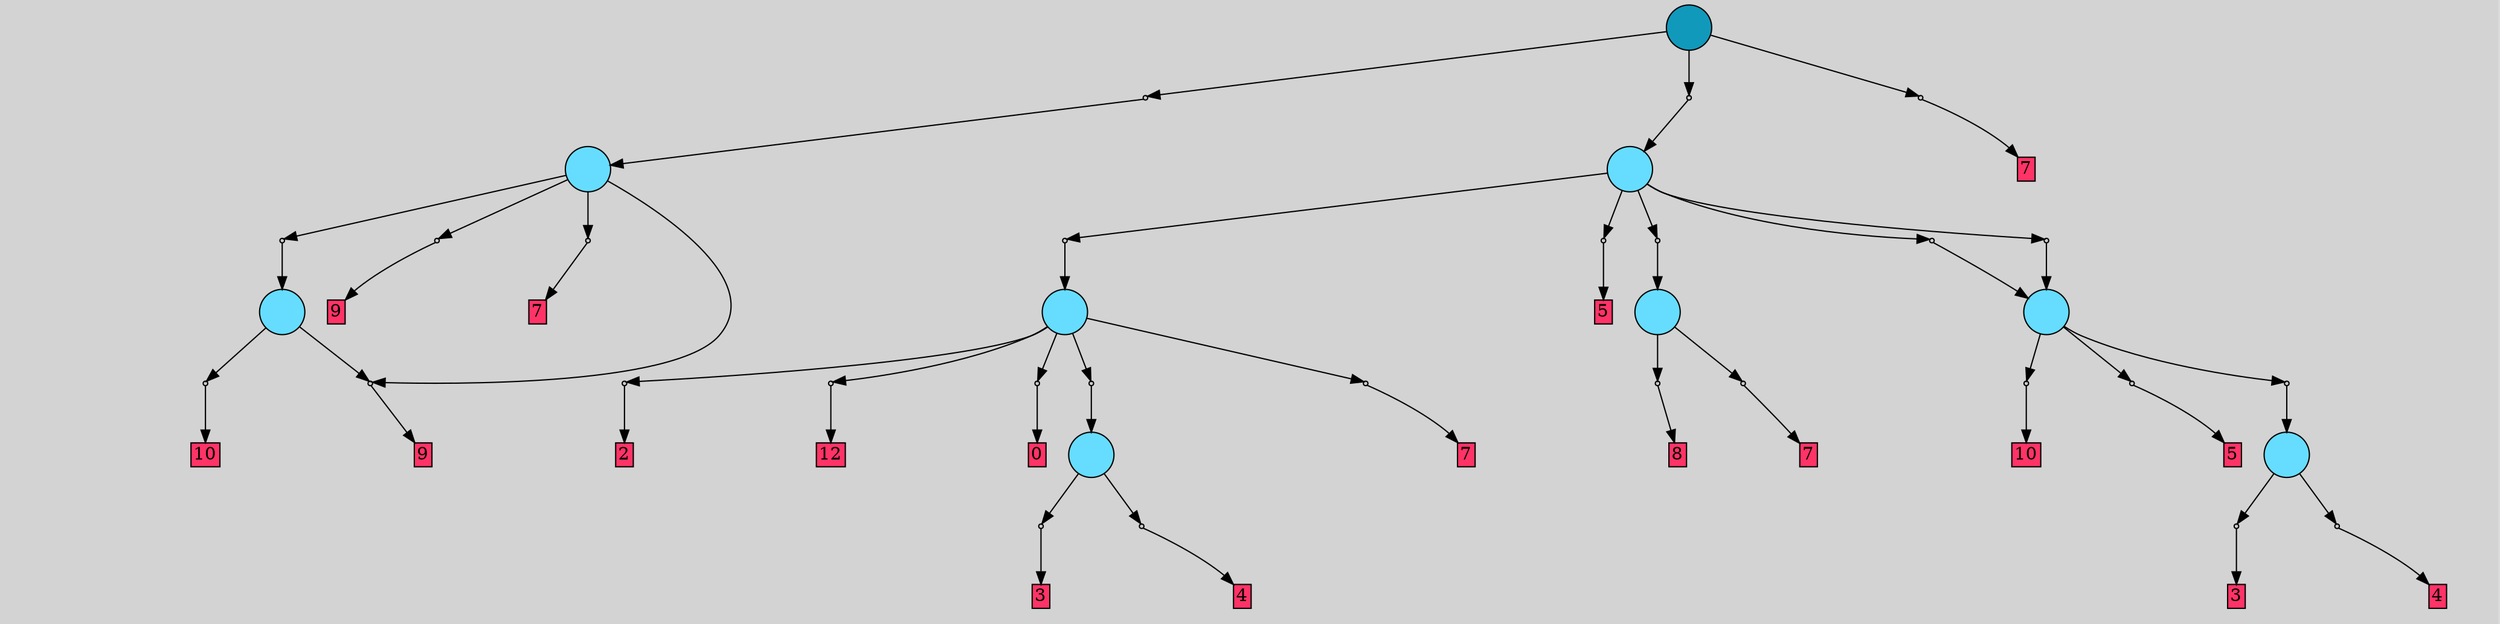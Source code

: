 // File exported with GEGELATI v1.3.1
// On the 2024-04-08 17:52:57
// With the File::TPGGraphDotExporter
digraph{
	graph[pad = "0.212, 0.055" bgcolor = lightgray]
	node[shape=circle style = filled label = ""]
		T9 [fillcolor="#66ddff"]
		T111 [fillcolor="#66ddff"]
		T925 [fillcolor="#66ddff"]
		T926 [fillcolor="#66ddff"]
		T927 [fillcolor="#66ddff"]
		T928 [fillcolor="#66ddff"]
		T929 [fillcolor="#66ddff"]
		T930 [fillcolor="#66ddff"]
		T1004 [fillcolor="#1199bb"]
		P19407 [fillcolor="#cccccc" shape=point] //-6|
		I19407 [shape=box style=invis label="11|4&2|0#1|6&#92;n2|0&2|0#0|4&#92;n"]
		P19407 -> I19407[style=invis]
		A12820 [fillcolor="#ff3366" shape=box margin=0.03 width=0 height=0 label="9"]
		T9 -> P19407 -> A12820
		P19408 [fillcolor="#cccccc" shape=point] //2|
		I19408 [shape=box style=invis label="11|0&2|0#2|5&#92;n"]
		P19408 -> I19408[style=invis]
		A12821 [fillcolor="#ff3366" shape=box margin=0.03 width=0 height=0 label="10"]
		T9 -> P19408 -> A12821
		P19409 [fillcolor="#cccccc" shape=point] //-5|
		I19409 [shape=box style=invis label="9|0&0|2#0|0&#92;n4|0&2|4#0|0&#92;n"]
		P19409 -> I19409[style=invis]
		T111 -> P19409 -> T9
		P19410 [fillcolor="#cccccc" shape=point] //7|
		I19410 [shape=box style=invis label="5|0&2|0#2|2&#92;n"]
		P19410 -> I19410[style=invis]
		A12822 [fillcolor="#ff3366" shape=box margin=0.03 width=0 height=0 label="9"]
		T111 -> P19410 -> A12822
		P19411 [fillcolor="#cccccc" shape=point] //2|
		I19411 [shape=box style=invis label="8|7&2|4#0|5&#92;n3|0&0|7#0|1&#92;n"]
		P19411 -> I19411[style=invis]
		A12823 [fillcolor="#ff3366" shape=box margin=0.03 width=0 height=0 label="7"]
		T111 -> P19411 -> A12823
		T111 -> P19407
		P19412 [fillcolor="#cccccc" shape=point] //-6|
		I19412 [shape=box style=invis label="6|2&2|7#0|5&#92;n0|0&0|2#2|2&#92;n"]
		P19412 -> I19412[style=invis]
		A12824 [fillcolor="#ff3366" shape=box margin=0.03 width=0 height=0 label="5"]
		T929 -> P19412 -> A12824
		P19413 [fillcolor="#cccccc" shape=point] //7|
		I19413 [shape=box style=invis label="2|0&2|6#2|2&#92;n"]
		P19413 -> I19413[style=invis]
		T929 -> P19413 -> T927
		P19414 [fillcolor="#cccccc" shape=point] //4|
		I19414 [shape=box style=invis label="10|0&2|6#1|6&#92;n"]
		P19414 -> I19414[style=invis]
		A12825 [fillcolor="#ff3366" shape=box margin=0.03 width=0 height=0 label="10"]
		T927 -> P19414 -> A12825
		P19415 [fillcolor="#cccccc" shape=point] //6|
		I19415 [shape=box style=invis label=""]
		P19415 -> I19415[style=invis]
		A12826 [fillcolor="#ff3366" shape=box margin=0.03 width=0 height=0 label="3"]
		T928 -> P19415 -> A12826
		P19416 [fillcolor="#cccccc" shape=point] //-1|
		I19416 [shape=box style=invis label="0|7&2|6#2|1&#92;n1|0&0|7#0|4&#92;n"]
		P19416 -> I19416[style=invis]
		T929 -> P19416 -> T925
		P19417 [fillcolor="#cccccc" shape=point] //3|
		I19417 [shape=box style=invis label="4|7&0|7#2|7&#92;n7|0&0|7#2|1&#92;n"]
		P19417 -> I19417[style=invis]
		A12827 [fillcolor="#ff3366" shape=box margin=0.03 width=0 height=0 label="5"]
		T927 -> P19417 -> A12827
		P19418 [fillcolor="#cccccc" shape=point] //6|
		I19418 [shape=box style=invis label=""]
		P19418 -> I19418[style=invis]
		A12828 [fillcolor="#ff3366" shape=box margin=0.03 width=0 height=0 label="3"]
		T930 -> P19418 -> A12828
		P19419 [fillcolor="#cccccc" shape=point] //3|
		I19419 [shape=box style=invis label="1|0&2|5#2|1&#92;n"]
		P19419 -> I19419[style=invis]
		A12829 [fillcolor="#ff3366" shape=box margin=0.03 width=0 height=0 label="4"]
		T928 -> P19419 -> A12829
		P19420 [fillcolor="#cccccc" shape=point] //7|
		I19420 [shape=box style=invis label="2|0&2|6#2|2&#92;n"]
		P19420 -> I19420[style=invis]
		T929 -> P19420 -> T927
		P19421 [fillcolor="#cccccc" shape=point] //-3|
		I19421 [shape=box style=invis label=""]
		P19421 -> I19421[style=invis]
		A12830 [fillcolor="#ff3366" shape=box margin=0.03 width=0 height=0 label="7"]
		T925 -> P19421 -> A12830
		P19422 [fillcolor="#cccccc" shape=point] //0|
		I19422 [shape=box style=invis label="7|0&2|4#1|2&#92;n"]
		P19422 -> I19422[style=invis]
		T929 -> P19422 -> T926
		P19423 [fillcolor="#cccccc" shape=point] //-1|
		I19423 [shape=box style=invis label="0|3&0|3#2|2&#92;n4|0&2|3#0|3&#92;n"]
		P19423 -> I19423[style=invis]
		T926 -> P19423 -> T930
		P19424 [fillcolor="#cccccc" shape=point] //2|
		I19424 [shape=box style=invis label="11|0&0|0#2|3&#92;n"]
		P19424 -> I19424[style=invis]
		T927 -> P19424 -> T928
		P19425 [fillcolor="#cccccc" shape=point] //5|
		I19425 [shape=box style=invis label="10|0&2|0#1|0&#92;n"]
		P19425 -> I19425[style=invis]
		A12831 [fillcolor="#ff3366" shape=box margin=0.03 width=0 height=0 label="8"]
		T925 -> P19425 -> A12831
		P19426 [fillcolor="#cccccc" shape=point] //-2|
		I19426 [shape=box style=invis label="7|0&2|6#2|7&#92;n"]
		P19426 -> I19426[style=invis]
		A12832 [fillcolor="#ff3366" shape=box margin=0.03 width=0 height=0 label="7"]
		T926 -> P19426 -> A12832
		P19427 [fillcolor="#cccccc" shape=point] //-9|
		I19427 [shape=box style=invis label="5|7&2|3#1|6&#92;n2|0&2|1#0|7&#92;n"]
		P19427 -> I19427[style=invis]
		A12833 [fillcolor="#ff3366" shape=box margin=0.03 width=0 height=0 label="2"]
		T926 -> P19427 -> A12833
		P19428 [fillcolor="#cccccc" shape=point] //7|
		I19428 [shape=box style=invis label="3|0&2|0#0|0&#92;n"]
		P19428 -> I19428[style=invis]
		A12834 [fillcolor="#ff3366" shape=box margin=0.03 width=0 height=0 label="12"]
		T926 -> P19428 -> A12834
		P19429 [fillcolor="#cccccc" shape=point] //7|
		I19429 [shape=box style=invis label="2|0&2|0#2|6&#92;n"]
		P19429 -> I19429[style=invis]
		A12835 [fillcolor="#ff3366" shape=box margin=0.03 width=0 height=0 label="0"]
		T926 -> P19429 -> A12835
		P19430 [fillcolor="#cccccc" shape=point] //3|
		I19430 [shape=box style=invis label="1|0&2|5#2|1&#92;n"]
		P19430 -> I19430[style=invis]
		A12836 [fillcolor="#ff3366" shape=box margin=0.03 width=0 height=0 label="4"]
		T930 -> P19430 -> A12836
		P19431 [fillcolor="#cccccc" shape=point] //6|
		I19431 [shape=box style=invis label="2|0&2|1#2|2&#92;n"]
		P19431 -> I19431[style=invis]
		T1004 -> P19431 -> T111
		P19432 [fillcolor="#cccccc" shape=point] //4|
		I19432 [shape=box style=invis label="10|3&2|0#1|1&#92;n5|0&0|3#1|6&#92;n"]
		P19432 -> I19432[style=invis]
		T1004 -> P19432 -> T929
		P19433 [fillcolor="#cccccc" shape=point] //4|
		I19433 [shape=box style=invis label="10|7&0|7#1|1&#92;n0|0&0|7#2|1&#92;n"]
		P19433 -> I19433[style=invis]
		A12837 [fillcolor="#ff3366" shape=box margin=0.03 width=0 height=0 label="7"]
		T1004 -> P19433 -> A12837
		{ rank= same T1004 }
}
